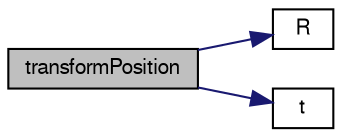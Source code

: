 digraph "transformPosition"
{
  bgcolor="transparent";
  edge [fontname="FreeSans",fontsize="10",labelfontname="FreeSans",labelfontsize="10"];
  node [fontname="FreeSans",fontsize="10",shape=record];
  rankdir="LR";
  Node70 [label="transformPosition",height=0.2,width=0.4,color="black", fillcolor="grey75", style="filled", fontcolor="black"];
  Node70 -> Node71 [color="midnightblue",fontsize="10",style="solid",fontname="FreeSans"];
  Node71 [label="R",height=0.2,width=0.4,color="black",URL="$a27698.html#a2f536ccb6dd221a9455428a524f602be"];
  Node70 -> Node72 [color="midnightblue",fontsize="10",style="solid",fontname="FreeSans"];
  Node72 [label="t",height=0.2,width=0.4,color="black",URL="$a27698.html#ac90b4495e032d0efeb603179edc4cb8c"];
}
